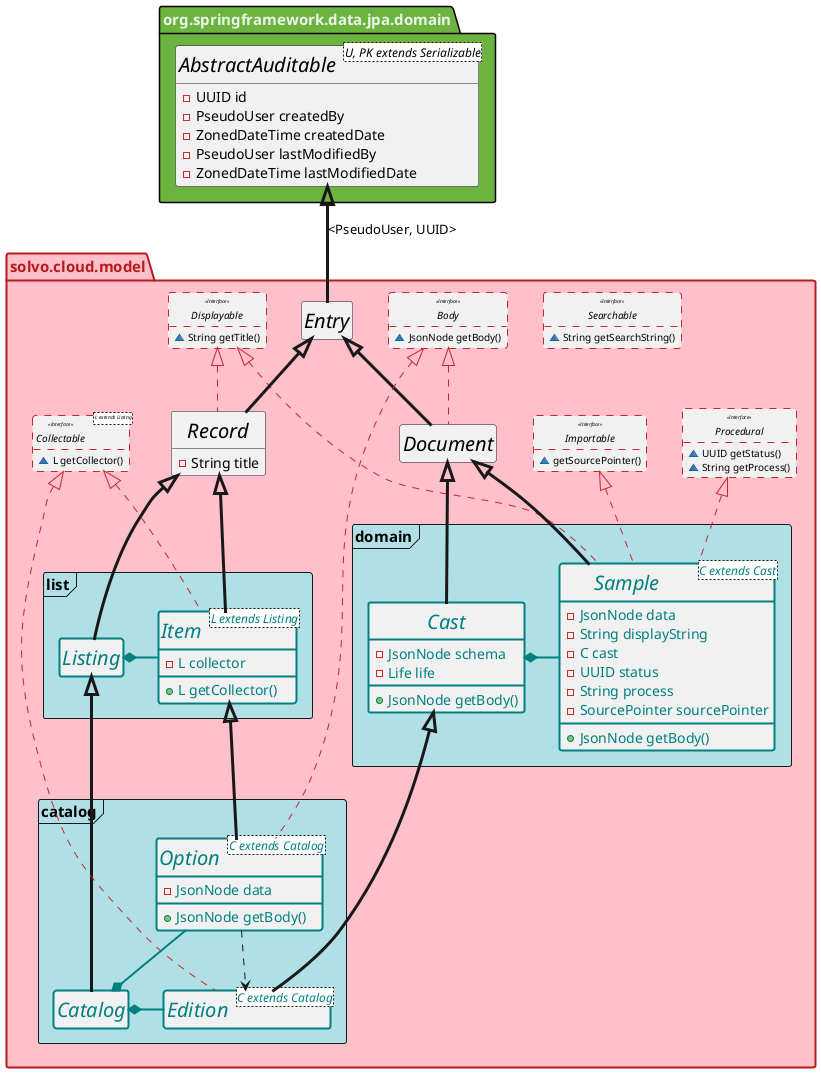 @startuml
hide empty members
hide circle
set separator none
skinparam Class {
 FontSize 20
 FontSize<<interface>> 10
 AttributeFontSize<<interface>> 10
 StereotypeFontSize<<interface>> 5
 LineStyle<<interface>> dashed
}
skinparam FrameFontSize 15
skinparam PackageFontSize 15


    package solvo.cloud.model  #pink;line:B71C1C;text:B71C1C;line.bold {

    interface Procedural <<Interface>> ##[dashed]C62828 {
        ~ UUID getStatus()
        ~ String getProcess()
    }
    interface Importable <<Interface>> ##[dashed]C62828{
        ~ getSourcePointer()
    }
    interface Body <<Interface>>  ##[dashed]C62828{
        ~ JsonNode getBody()
    }
    interface Displayable <<Interface>>  ##[dashed]C62828{
        ~ String getTitle()
    }

    interface Collectable<L extends Listing> <<Interface>> ##[dashed]C62828{
        ~ L getCollector()
    }
    interface Searchable <<Interface>>  ##[dashed]C62828{
        ~ String getSearchString()
    }
    abstract class Document {
    }

    abstract class Entry {
    }
    abstract class Record {
        - String title
    }
    package catalog <<Frame>> #B0E0E6 {
        abstract class Catalog #line.bold;line:008080;text:008080{
        }
        abstract class Edition<C extends Catalog> #line.bold;line:008080;text:008080{
        }
        abstract class Option<C extends Catalog> #line.bold;line:008080;text:008080{
            - JsonNode data
            + JsonNode getBody()
        }
    }
    package list <<Frame>>  #B0E0E6{
        abstract class Item<L extends Listing> #line.bold;line:008080;text:008080 {
            - L collector
            + L getCollector()
        }
        abstract class Listing #line.bold;line:008080;text:008080 {
        }
    }
    package domain <<Frame>>  #B0E0E6 {
        abstract class Cast #line.bold;line:008080;text:008080{
            - JsonNode schema
            - Life life
            + JsonNode getBody()
        }
        abstract class Sample<C extends Cast> #line.bold;line:008080;text:008080{
            - JsonNode data
            - String displayString
            - C cast
            - UUID status
            - String process
            - SourcePointer sourcePointer
            + JsonNode getBody()
        }
    }
}
package org.springframework.data.jpa.domain #6db33f;text:E8F5E9{
    abstract class AbstractAuditable<U, PK extends Serializable> {
        - UUID id
        - PseudoUser createdBy
        - ZonedDateTime createdDate
        - PseudoUser lastModifiedBy
        - ZonedDateTime lastModifiedDate
    }
}
Listing <|--down[thickness=3]- Catalog
Collectable <|.. Item #C62828
Record <|-[thickness=3]- Item
Displayable <|.. Sample #C62828
Procedural <|.. Sample #C62828
Importable <|.. Sample #C62828
Document <|-[thickness=3]- Sample
Body <|.. Document #C62828
Entry <|-[thickness=3]- Document
Record <|-[thickness=3]- Listing
Collectable <|.. Edition #C62828
Cast <|-[thickness=3]- Edition
Cast *-[thickness=2]left- Sample #008080
Listing *-[thickness=2]right---- Item #008080
Catalog *------left[thickness=2]----- Edition #008080
Catalog *-----left[thickness=2]----- Option #008080
Edition <.up. Option
Body <|.. Option #C62828
Item <|-[thickness=3]- Option
Document <|-[thickness=3]- Cast
AbstractAuditable <|-[thickness=3]- Entry: <PseudoUser, UUID>
Displayable <|.. Record  #C62828
Entry <|-[thickness=3]- Record
Body -right[hidden]- Searchable
@enduml